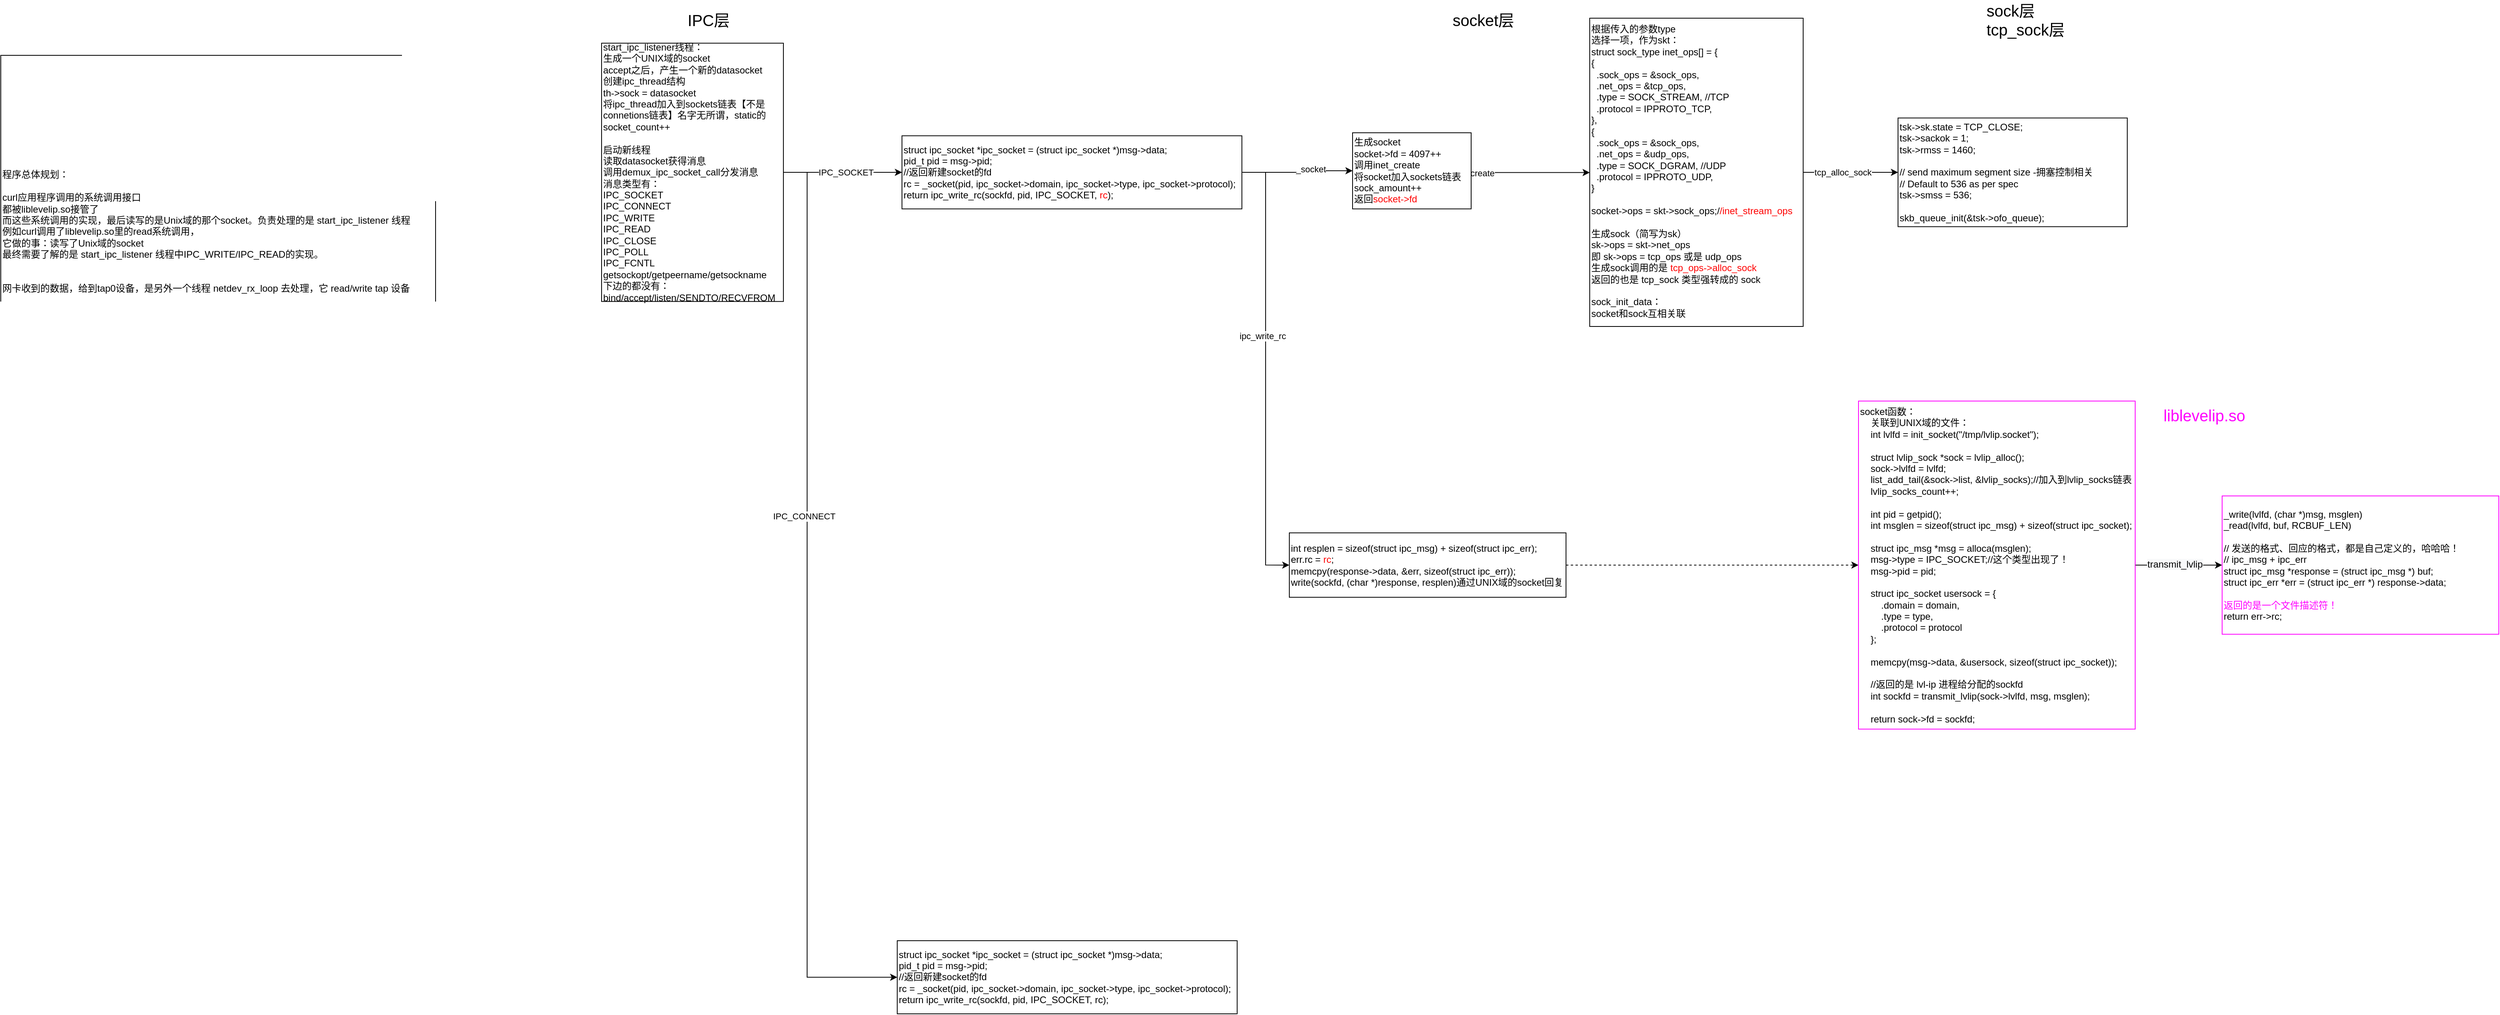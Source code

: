 <mxfile version="14.2.3" type="github">
  <diagram id="JkMtZPwAcen48O5Z7KO6" name="第 1 页">
    <mxGraphModel dx="4382" dy="1905" grid="1" gridSize="10" guides="1" tooltips="1" connect="1" arrows="1" fold="1" page="1" pageScale="1" pageWidth="827" pageHeight="1169" math="0" shadow="0">
      <root>
        <mxCell id="0" />
        <mxCell id="1" parent="0" />
        <mxCell id="h-AYutWAJ_S-bmYvBNu8-1" style="edgeStyle=orthogonalEdgeStyle;rounded=0;orthogonalLoop=1;jettySize=auto;html=1;exitX=1;exitY=0.5;exitDx=0;exitDy=0;" parent="1" source="h-AYutWAJ_S-bmYvBNu8-3" target="h-AYutWAJ_S-bmYvBNu8-6" edge="1">
          <mxGeometry relative="1" as="geometry">
            <Array as="points">
              <mxPoint x="1080" y="258.25" />
              <mxPoint x="1080" y="258.25" />
            </Array>
          </mxGeometry>
        </mxCell>
        <mxCell id="h-AYutWAJ_S-bmYvBNu8-2" value="inet_create" style="edgeLabel;html=1;align=center;verticalAlign=middle;resizable=0;points=[];" parent="h-AYutWAJ_S-bmYvBNu8-1" vertex="1" connectable="0">
          <mxGeometry x="-0.149" y="-1" relative="1" as="geometry">
            <mxPoint x="7.5" y="-1" as="offset" />
          </mxGeometry>
        </mxCell>
        <mxCell id="h-AYutWAJ_S-bmYvBNu8-3" value="生成socket&lt;br&gt;socket-&amp;gt;fd = 4097++&lt;br&gt;调用inet_create&lt;br&gt;将socket加入sockets链表&lt;br&gt;sock_amount++&lt;br&gt;返回&lt;font color=&quot;#ff0000&quot;&gt;socket-&amp;gt;fd&lt;/font&gt;" style="rounded=0;whiteSpace=wrap;html=1;shadow=0;align=left;" parent="1" vertex="1">
          <mxGeometry x="990" y="207.94" width="150" height="96.31" as="geometry" />
        </mxCell>
        <mxCell id="h-AYutWAJ_S-bmYvBNu8-4" style="edgeStyle=orthogonalEdgeStyle;rounded=0;orthogonalLoop=1;jettySize=auto;html=1;entryX=0;entryY=0.5;entryDx=0;entryDy=0;" parent="1" source="h-AYutWAJ_S-bmYvBNu8-6" target="h-AYutWAJ_S-bmYvBNu8-16" edge="1">
          <mxGeometry relative="1" as="geometry" />
        </mxCell>
        <mxCell id="h-AYutWAJ_S-bmYvBNu8-5" value="tcp_alloc_sock" style="edgeLabel;html=1;align=center;verticalAlign=middle;resizable=0;points=[];" parent="h-AYutWAJ_S-bmYvBNu8-4" vertex="1" connectable="0">
          <mxGeometry x="-0.167" relative="1" as="geometry">
            <mxPoint as="offset" />
          </mxGeometry>
        </mxCell>
        <mxCell id="h-AYutWAJ_S-bmYvBNu8-6" value="根据传入的参数type&lt;br&gt;选择一项，作为skt：&lt;br&gt;&lt;div&gt;struct sock_type inet_ops[] = {&lt;/div&gt;&lt;div&gt;&lt;span&gt;   &lt;/span&gt;{&amp;nbsp;&lt;/div&gt;&lt;div&gt;&lt;span&gt;   &lt;/span&gt;&amp;nbsp; .sock_ops = &amp;amp;sock_ops,&lt;/div&gt;&lt;div&gt;&lt;span&gt;   &lt;/span&gt;&amp;nbsp; .net_ops = &amp;amp;tcp_ops,&lt;/div&gt;&lt;div&gt;&lt;span&gt;   &lt;/span&gt;&amp;nbsp; .type = SOCK_STREAM,&lt;span&gt;  &lt;/span&gt;//TCP&lt;/div&gt;&lt;div&gt;&lt;span&gt;   &lt;/span&gt;&amp;nbsp; .protocol = IPPROTO_TCP,&lt;/div&gt;&lt;div&gt;&lt;span&gt;   &lt;/span&gt;},&lt;/div&gt;&lt;div&gt;&lt;span&gt;   &lt;/span&gt;{&lt;/div&gt;&lt;div&gt;&lt;span&gt;   &lt;/span&gt;&amp;nbsp; .sock_ops = &amp;amp;sock_ops,&lt;/div&gt;&lt;div&gt;&lt;span&gt;   &lt;/span&gt;&amp;nbsp; .net_ops = &amp;amp;udp_ops,&lt;/div&gt;&lt;div&gt;&lt;span&gt;   &lt;/span&gt;&amp;nbsp; .type = SOCK_DGRAM,&lt;span&gt;  &lt;/span&gt;//UDP&lt;/div&gt;&lt;div&gt;&lt;span&gt;   &lt;/span&gt;&amp;nbsp; .protocol = IPPROTO_UDP,&lt;/div&gt;&lt;div&gt;&lt;span&gt;   &lt;/span&gt;}&lt;/div&gt;&lt;div&gt;&lt;br&gt;&lt;/div&gt;&lt;div&gt;socket-&amp;gt;ops = skt-&amp;gt;sock_ops;/&lt;font color=&quot;#ff0000&quot;&gt;/inet_stream_ops&lt;/font&gt;&lt;br&gt;&lt;/div&gt;&lt;div&gt;&lt;br&gt;&lt;/div&gt;&lt;div&gt;生成sock（简写为sk）&lt;/div&gt;&lt;div&gt;&lt;div&gt;sk-&amp;gt;ops = skt-&amp;gt;net_ops&lt;/div&gt;&lt;div&gt;即 sk-&amp;gt;ops = tcp_ops 或是 udp_ops&lt;/div&gt;&lt;/div&gt;&lt;div&gt;生成sock调用的是&lt;font color=&quot;#ff0000&quot;&gt;&amp;nbsp;&lt;span&gt;tcp_ops-&amp;gt;alloc_sock&lt;/span&gt;&lt;/font&gt;&lt;/div&gt;&lt;div&gt;返回的也是 tcp_sock 类型强转成的 sock&lt;/div&gt;&lt;div&gt;&lt;br&gt;&lt;/div&gt;&lt;div&gt;sock_init_data：&lt;br&gt;&lt;/div&gt;&lt;div&gt;socket和sock互相关联&lt;/div&gt;&lt;div&gt;&lt;br&gt;&lt;/div&gt;" style="rounded=0;whiteSpace=wrap;html=1;shadow=0;align=left;verticalAlign=top;" parent="1" vertex="1">
          <mxGeometry x="1290" y="63" width="270" height="390" as="geometry" />
        </mxCell>
        <mxCell id="h-AYutWAJ_S-bmYvBNu8-7" style="edgeStyle=orthogonalEdgeStyle;rounded=0;orthogonalLoop=1;jettySize=auto;html=1;entryX=0;entryY=0.5;entryDx=0;entryDy=0;" parent="1" source="h-AYutWAJ_S-bmYvBNu8-9" target="h-AYutWAJ_S-bmYvBNu8-14" edge="1">
          <mxGeometry relative="1" as="geometry" />
        </mxCell>
        <mxCell id="h-AYutWAJ_S-bmYvBNu8-8" value="IPC_SOCKET" style="edgeLabel;html=1;align=center;verticalAlign=middle;resizable=0;points=[];" parent="h-AYutWAJ_S-bmYvBNu8-7" vertex="1" connectable="0">
          <mxGeometry x="0.251" y="-4" relative="1" as="geometry">
            <mxPoint x="-15" y="-4" as="offset" />
          </mxGeometry>
        </mxCell>
        <mxCell id="nQ9esfCF_CsTz2VPVnLO-2" style="edgeStyle=orthogonalEdgeStyle;rounded=0;orthogonalLoop=1;jettySize=auto;html=1;entryX=0;entryY=0.5;entryDx=0;entryDy=0;" edge="1" parent="1" source="h-AYutWAJ_S-bmYvBNu8-9" target="nQ9esfCF_CsTz2VPVnLO-1">
          <mxGeometry relative="1" as="geometry">
            <Array as="points">
              <mxPoint x="300" y="258" />
              <mxPoint x="300" y="1276" />
            </Array>
          </mxGeometry>
        </mxCell>
        <mxCell id="nQ9esfCF_CsTz2VPVnLO-3" value="IPC_CONNECT" style="edgeLabel;html=1;align=center;verticalAlign=middle;resizable=0;points=[];" vertex="1" connectable="0" parent="nQ9esfCF_CsTz2VPVnLO-2">
          <mxGeometry x="-0.201" y="-4" relative="1" as="geometry">
            <mxPoint as="offset" />
          </mxGeometry>
        </mxCell>
        <mxCell id="h-AYutWAJ_S-bmYvBNu8-9" value="start_ipc_listener线程：&lt;br&gt;生成一个UNIX域的socket&lt;br&gt;accept之后，产生一个新的datasocket&lt;br&gt;创建ipc_thread结构&lt;br&gt;th-&amp;gt;sock = datasocket&lt;br&gt;将ipc_thread加入到sockets链表【不是connetions链表】名字无所谓，static的&lt;br&gt;socket_count++&lt;br&gt;&lt;br&gt;启动新线程&lt;br&gt;读取datasocket获得消息&lt;br&gt;调用demux_ipc_socket_call分发消息&lt;br&gt;消息类型有：&lt;br&gt;&lt;div&gt;IPC_SOCKET&lt;/div&gt;&lt;div&gt;IPC_CONNECT&lt;/div&gt;&lt;div&gt;IPC_WRITE&lt;/div&gt;&lt;div&gt;IPC_READ&lt;/div&gt;&lt;div&gt;IPC_CLOSE&lt;/div&gt;&lt;div&gt;IPC_POLL&lt;/div&gt;&lt;div&gt;IPC_FCNTL&lt;/div&gt;&lt;div&gt;getsockopt/getpeername/getsockname&lt;/div&gt;&lt;div&gt;下边的都没有：&lt;/div&gt;&lt;div&gt;bind/accept/listen/&lt;span&gt;SENDTO/&lt;/span&gt;&lt;span&gt;RECVFROM&lt;/span&gt;&lt;/div&gt;" style="rounded=0;whiteSpace=wrap;html=1;align=left;" parent="1" vertex="1">
          <mxGeometry x="40" y="94.63" width="230" height="326.75" as="geometry" />
        </mxCell>
        <mxCell id="h-AYutWAJ_S-bmYvBNu8-10" style="edgeStyle=orthogonalEdgeStyle;rounded=0;orthogonalLoop=1;jettySize=auto;html=1;" parent="1" source="h-AYutWAJ_S-bmYvBNu8-14" target="h-AYutWAJ_S-bmYvBNu8-3" edge="1">
          <mxGeometry relative="1" as="geometry" />
        </mxCell>
        <mxCell id="h-AYutWAJ_S-bmYvBNu8-11" value="_socket" style="edgeLabel;html=1;align=center;verticalAlign=middle;resizable=0;points=[];" parent="h-AYutWAJ_S-bmYvBNu8-10" vertex="1" connectable="0">
          <mxGeometry x="0.255" y="2" relative="1" as="geometry">
            <mxPoint as="offset" />
          </mxGeometry>
        </mxCell>
        <mxCell id="h-AYutWAJ_S-bmYvBNu8-12" style="edgeStyle=orthogonalEdgeStyle;rounded=0;orthogonalLoop=1;jettySize=auto;html=1;entryX=0;entryY=0.5;entryDx=0;entryDy=0;" parent="1" source="h-AYutWAJ_S-bmYvBNu8-14" target="h-AYutWAJ_S-bmYvBNu8-15" edge="1">
          <mxGeometry relative="1" as="geometry" />
        </mxCell>
        <mxCell id="h-AYutWAJ_S-bmYvBNu8-13" value="ipc_write_rc" style="edgeLabel;html=1;align=center;verticalAlign=middle;resizable=0;points=[];" parent="h-AYutWAJ_S-bmYvBNu8-12" vertex="1" connectable="0">
          <mxGeometry x="-0.151" y="-4" relative="1" as="geometry">
            <mxPoint as="offset" />
          </mxGeometry>
        </mxCell>
        <mxCell id="h-AYutWAJ_S-bmYvBNu8-14" value="&lt;span&gt;struct ipc_socket *ipc_socket = (struct ipc_socket *)msg-&amp;gt;data;&lt;/span&gt;&lt;br&gt;&lt;div&gt;&lt;span&gt; &lt;/span&gt;pid_t pid = msg-&amp;gt;pid;&lt;/div&gt;&lt;div&gt;&lt;span&gt; &lt;/span&gt;//返回新建socket的fd&lt;/div&gt;&lt;div&gt;&lt;span&gt; &lt;/span&gt;rc = _socket(pid, ipc_socket-&amp;gt;domain, ipc_socket-&amp;gt;type, ipc_socket-&amp;gt;protocol);&lt;/div&gt;&lt;div&gt;&lt;span&gt; &lt;/span&gt;return ipc_write_rc(sockfd, pid, IPC_SOCKET, &lt;font color=&quot;#ff0000&quot;&gt;rc&lt;/font&gt;);&lt;/div&gt;" style="rounded=0;whiteSpace=wrap;html=1;align=left;" parent="1" vertex="1">
          <mxGeometry x="420" y="211.75" width="430" height="92.5" as="geometry" />
        </mxCell>
        <mxCell id="nQ9esfCF_CsTz2VPVnLO-4" style="edgeStyle=orthogonalEdgeStyle;rounded=0;orthogonalLoop=1;jettySize=auto;html=1;dashed=1;entryX=0;entryY=0.5;entryDx=0;entryDy=0;" edge="1" parent="1" source="h-AYutWAJ_S-bmYvBNu8-15" target="nQ9esfCF_CsTz2VPVnLO-5">
          <mxGeometry relative="1" as="geometry">
            <mxPoint x="1440" y="543.5" as="targetPoint" />
          </mxGeometry>
        </mxCell>
        <mxCell id="h-AYutWAJ_S-bmYvBNu8-15" value="int resplen = sizeof(struct ipc_msg) + sizeof(struct ipc_err);&lt;br&gt;&lt;div&gt;&lt;span&gt;err.rc =&lt;/span&gt;&lt;font color=&quot;#ff0000&quot;&gt; rc&lt;/font&gt;&lt;span&gt;;&lt;/span&gt;&lt;br&gt;&lt;/div&gt;&lt;div&gt;memcpy(response-&amp;gt;data, &amp;amp;err, sizeof(struct ipc_err));&lt;/div&gt;write(sockfd, (char *)response, resplen)通过UNIX域的socket回复" style="rounded=0;whiteSpace=wrap;html=1;align=left;" parent="1" vertex="1">
          <mxGeometry x="910" y="714.09" width="350" height="81.5" as="geometry" />
        </mxCell>
        <mxCell id="h-AYutWAJ_S-bmYvBNu8-16" value="&lt;div&gt;tsk-&amp;gt;sk.state = TCP_CLOSE;&lt;/div&gt;&lt;div&gt;tsk-&amp;gt;sackok = 1;&lt;/div&gt;&lt;div&gt;&lt;span&gt;tsk-&amp;gt;rmss = 1460;&lt;/span&gt;&lt;/div&gt;&lt;div&gt;&lt;br&gt;&lt;/div&gt;&lt;div&gt;&lt;span&gt; &lt;/span&gt;// send maximum segment size -拥塞控制相关&lt;/div&gt;&lt;div&gt;// Default to 536 as per spec&lt;/div&gt;&lt;div&gt;tsk-&amp;gt;smss = 536;&lt;/div&gt;&lt;div&gt;&lt;br&gt;&lt;/div&gt;&lt;div&gt;skb_queue_init(&amp;amp;tsk-&amp;gt;ofo_queue);&lt;/div&gt;" style="rounded=0;whiteSpace=wrap;html=1;align=left;" parent="1" vertex="1">
          <mxGeometry x="1680" y="189.25" width="290" height="137.5" as="geometry" />
        </mxCell>
        <mxCell id="h-AYutWAJ_S-bmYvBNu8-17" value="IPC层" style="text;html=1;align=center;verticalAlign=middle;resizable=0;points=[];autosize=1;fontSize=20;" parent="1" vertex="1">
          <mxGeometry x="140" y="50" width="70" height="30" as="geometry" />
        </mxCell>
        <mxCell id="h-AYutWAJ_S-bmYvBNu8-18" value="socket层" style="text;html=1;align=center;verticalAlign=middle;resizable=0;points=[];autosize=1;fontSize=20;" parent="1" vertex="1">
          <mxGeometry x="1110" y="50" width="90" height="30" as="geometry" />
        </mxCell>
        <mxCell id="h-AYutWAJ_S-bmYvBNu8-19" value="sock层&lt;br&gt;tcp_sock层" style="text;html=1;align=left;verticalAlign=middle;resizable=0;points=[];autosize=1;fontSize=20;" parent="1" vertex="1">
          <mxGeometry x="1790" y="40" width="110" height="50" as="geometry" />
        </mxCell>
        <mxCell id="h-AYutWAJ_S-bmYvBNu8-22" value="程序总体规划：&lt;br&gt;&lt;br&gt;curl应用程序调用的系统调用接口&lt;br&gt;都被liblevelip.so接管了&lt;br&gt;而这些系统调用的实现，最后读写的是Unix域的那个socket。负责处理的是 start_ipc_listener 线程&lt;br&gt;例如curl调用了liblevelip.so里的read系统调用，&lt;br&gt;它做的事：读写了Unix域的socket&lt;br&gt;最终需要了解的是 start_ipc_listener 线程中IPC_WRITE/IPC_READ的实现。&lt;br&gt;&lt;br&gt;&lt;br&gt;网卡收到的数据，给到tap0设备，是另外一个线程 netdev_rx_loop 去处理，它 read/write tap 设备" style="rounded=0;whiteSpace=wrap;html=1;align=left;" parent="1" vertex="1">
          <mxGeometry x="-720" y="110" width="550" height="445.75" as="geometry" />
        </mxCell>
        <mxCell id="nQ9esfCF_CsTz2VPVnLO-1" value="&lt;span&gt;struct ipc_socket *ipc_socket = (struct ipc_socket *)msg-&amp;gt;data;&lt;/span&gt;&lt;br&gt;&lt;div&gt;&lt;span&gt; &lt;/span&gt;pid_t pid = msg-&amp;gt;pid;&lt;/div&gt;&lt;div&gt;&lt;span&gt; &lt;/span&gt;//返回新建socket的fd&lt;/div&gt;&lt;div&gt;&lt;span&gt; &lt;/span&gt;rc = _socket(pid, ipc_socket-&amp;gt;domain, ipc_socket-&amp;gt;type, ipc_socket-&amp;gt;protocol);&lt;/div&gt;&lt;div&gt;&lt;span&gt; &lt;/span&gt;return ipc_write_rc(sockfd, pid, IPC_SOCKET, rc);&lt;/div&gt;" style="rounded=0;whiteSpace=wrap;html=1;align=left;" vertex="1" parent="1">
          <mxGeometry x="414" y="1230" width="430" height="92.5" as="geometry" />
        </mxCell>
        <mxCell id="nQ9esfCF_CsTz2VPVnLO-7" style="edgeStyle=orthogonalEdgeStyle;rounded=0;orthogonalLoop=1;jettySize=auto;html=1;entryX=0;entryY=0.5;entryDx=0;entryDy=0;" edge="1" parent="1" source="nQ9esfCF_CsTz2VPVnLO-5" target="nQ9esfCF_CsTz2VPVnLO-6">
          <mxGeometry relative="1" as="geometry" />
        </mxCell>
        <mxCell id="nQ9esfCF_CsTz2VPVnLO-9" value="&lt;span style=&quot;color: rgb(0 , 0 , 0) ; font-size: 12px ; text-align: left ; background-color: rgb(248 , 249 , 250)&quot;&gt;transmit_lvlip&lt;/span&gt;" style="edgeLabel;html=1;align=center;verticalAlign=middle;resizable=0;points=[];fontSize=20;fontColor=#FF00FF;" vertex="1" connectable="0" parent="nQ9esfCF_CsTz2VPVnLO-7">
          <mxGeometry x="0.288" y="2" relative="1" as="geometry">
            <mxPoint x="-20.83" y="-2.84" as="offset" />
          </mxGeometry>
        </mxCell>
        <mxCell id="nQ9esfCF_CsTz2VPVnLO-5" value="socket函数：&lt;br&gt;&amp;nbsp; &amp;nbsp; 关联到UNIX域的文件：&lt;br&gt;&lt;div&gt;&amp;nbsp; &amp;nbsp; int lvlfd = init_socket(&quot;/tmp/lvlip.socket&quot;);&lt;/div&gt;&lt;div&gt;&lt;br&gt;&lt;/div&gt;&lt;div&gt;&amp;nbsp; &amp;nbsp; struct lvlip_sock *sock = lvlip_alloc();&lt;/div&gt;&lt;div&gt;&amp;nbsp; &amp;nbsp; sock-&amp;gt;lvlfd = lvlfd;&lt;/div&gt;&lt;div&gt;&amp;nbsp; &amp;nbsp; list_add_tail(&amp;amp;sock-&amp;gt;list, &amp;amp;lvlip_socks);//加入到lvlip_socks链表&lt;/div&gt;&lt;div&gt;&amp;nbsp; &amp;nbsp; lvlip_socks_count++;&lt;/div&gt;&lt;div&gt;&amp;nbsp; &amp;nbsp;&amp;nbsp;&lt;/div&gt;&lt;div&gt;&amp;nbsp; &amp;nbsp; int pid = getpid();&lt;/div&gt;&lt;div&gt;&amp;nbsp; &amp;nbsp; int msglen = sizeof(struct ipc_msg) + sizeof(struct ipc_socket);&lt;/div&gt;&lt;div&gt;&lt;br&gt;&lt;/div&gt;&lt;div&gt;&amp;nbsp; &amp;nbsp; struct ipc_msg *msg = alloca(msglen);&lt;/div&gt;&lt;div&gt;&amp;nbsp; &amp;nbsp; msg-&amp;gt;type = IPC_SOCKET;//这个类型出现了！&lt;/div&gt;&lt;div&gt;&amp;nbsp; &amp;nbsp; msg-&amp;gt;pid = pid;&lt;/div&gt;&lt;div&gt;&lt;br&gt;&lt;/div&gt;&lt;div&gt;&amp;nbsp; &amp;nbsp; struct ipc_socket usersock = {&lt;/div&gt;&lt;div&gt;&amp;nbsp; &amp;nbsp; &amp;nbsp; &amp;nbsp; .domain = domain,&lt;/div&gt;&lt;div&gt;&amp;nbsp; &amp;nbsp; &amp;nbsp; &amp;nbsp; .type = type,&lt;/div&gt;&lt;div&gt;&amp;nbsp; &amp;nbsp; &amp;nbsp; &amp;nbsp; .protocol = protocol&lt;/div&gt;&lt;div&gt;&amp;nbsp; &amp;nbsp; };&lt;/div&gt;&lt;div&gt;&amp;nbsp; &amp;nbsp;&amp;nbsp;&lt;/div&gt;&lt;div&gt;&amp;nbsp; &amp;nbsp; memcpy(msg-&amp;gt;data, &amp;amp;usersock, sizeof(struct ipc_socket));&lt;/div&gt;&lt;div&gt;&lt;br&gt;&lt;/div&gt;&lt;div&gt;&lt;span&gt;&lt;/span&gt;&amp;nbsp; &amp;nbsp; //返回的是 lvl-ip 进程给分配的sockfd&lt;/div&gt;&lt;div&gt;&amp;nbsp; &amp;nbsp; int sockfd = transmit_lvlip(sock-&amp;gt;lvlfd, msg, msglen);&lt;/div&gt;&lt;div&gt;&lt;br&gt;&lt;/div&gt;&lt;div&gt;&amp;nbsp; &amp;nbsp; return sock-&amp;gt;fd = sockfd;&lt;/div&gt;" style="rounded=0;whiteSpace=wrap;html=1;align=left;strokeColor=#FF00FF;" vertex="1" parent="1">
          <mxGeometry x="1630" y="547.34" width="350" height="415" as="geometry" />
        </mxCell>
        <mxCell id="nQ9esfCF_CsTz2VPVnLO-6" value="&lt;div&gt;_write(lvlfd, (char *)msg, msglen)&lt;/div&gt;&lt;div&gt;&lt;span&gt;_read(lvlfd, buf, RCBUF_LEN)&lt;/span&gt;&lt;/div&gt;&lt;div&gt;&lt;br&gt;&lt;/div&gt;&lt;div&gt;&lt;span&gt;	&lt;/span&gt;// 发送的格式、回应的格式，都是自己定义的，哈哈哈！&lt;/div&gt;&lt;div&gt;&lt;span&gt;	&lt;/span&gt;// ipc_msg + ipc_err&lt;/div&gt;&lt;div&gt;struct ipc_msg *response = (struct ipc_msg *) buf;&lt;/div&gt;&lt;div&gt;&lt;span&gt;struct ipc_err *err = (struct ipc_err *) response-&amp;gt;data;&lt;/span&gt;&lt;br&gt;&lt;/div&gt;&lt;div&gt;&lt;span&gt;&lt;br&gt;&lt;/span&gt;&lt;/div&gt;&lt;div&gt;&lt;span&gt;&lt;font color=&quot;#ff00ff&quot;&gt;返回的是一个文件描述符！&lt;/font&gt;&lt;/span&gt;&lt;/div&gt;&lt;div&gt;&lt;span&gt;return err-&amp;gt;rc;&lt;/span&gt;&lt;br&gt;&lt;/div&gt;" style="rounded=0;whiteSpace=wrap;html=1;align=left;strokeColor=#FF00FF;" vertex="1" parent="1">
          <mxGeometry x="2090" y="667.34" width="350" height="175" as="geometry" />
        </mxCell>
        <mxCell id="nQ9esfCF_CsTz2VPVnLO-8" value="&lt;span style=&quot;text-align: left; font-size: 20px;&quot;&gt;liblevelip.so&lt;/span&gt;" style="text;html=1;align=center;verticalAlign=middle;resizable=0;points=[];autosize=1;fontSize=20;fontColor=#FF00FF;" vertex="1" parent="1">
          <mxGeometry x="2007" y="550" width="120" height="30" as="geometry" />
        </mxCell>
      </root>
    </mxGraphModel>
  </diagram>
</mxfile>
